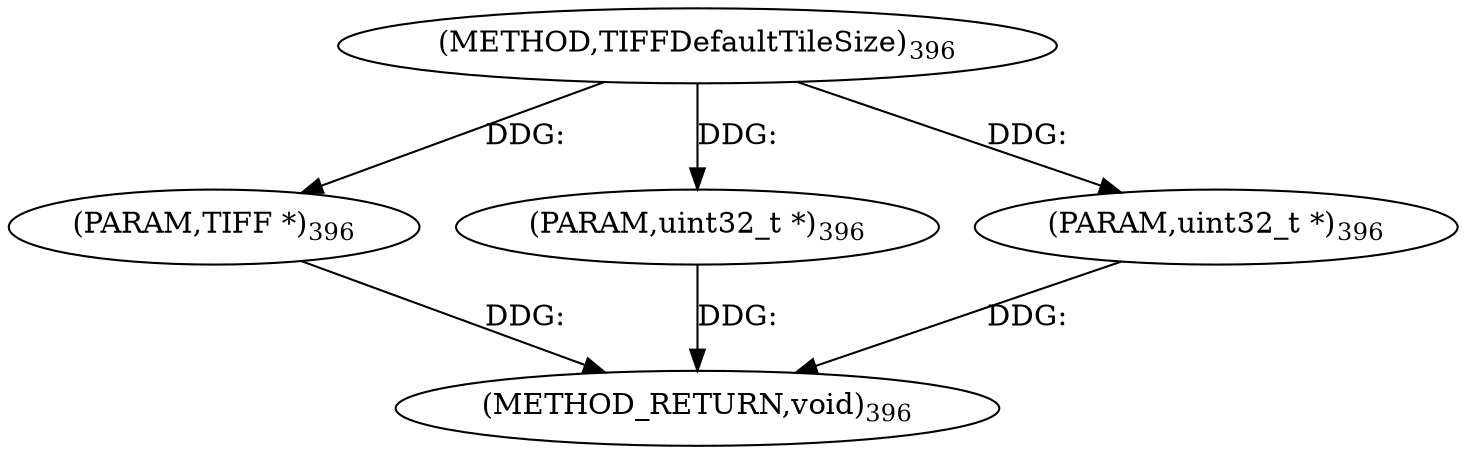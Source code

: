 digraph "TIFFDefaultTileSize" {  
"8642" [label = <(METHOD,TIFFDefaultTileSize)<SUB>396</SUB>> ]
"8646" [label = <(METHOD_RETURN,void)<SUB>396</SUB>> ]
"8643" [label = <(PARAM,TIFF *)<SUB>396</SUB>> ]
"8644" [label = <(PARAM,uint32_t *)<SUB>396</SUB>> ]
"8645" [label = <(PARAM,uint32_t *)<SUB>396</SUB>> ]
  "8643" -> "8646"  [ label = "DDG: "] 
  "8644" -> "8646"  [ label = "DDG: "] 
  "8645" -> "8646"  [ label = "DDG: "] 
  "8642" -> "8643"  [ label = "DDG: "] 
  "8642" -> "8644"  [ label = "DDG: "] 
  "8642" -> "8645"  [ label = "DDG: "] 
}

